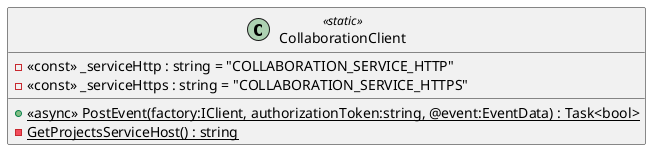 @startuml
class CollaborationClient <<static>> {
    - <<const>> _serviceHttp : string = "COLLABORATION_SERVICE_HTTP"
    - <<const>> _serviceHttps : string = "COLLABORATION_SERVICE_HTTPS"
    + {static} <<async>> PostEvent(factory:IClient, authorizationToken:string, @event:EventData) : Task<bool>
    - {static} GetProjectsServiceHost() : string
}
@enduml
